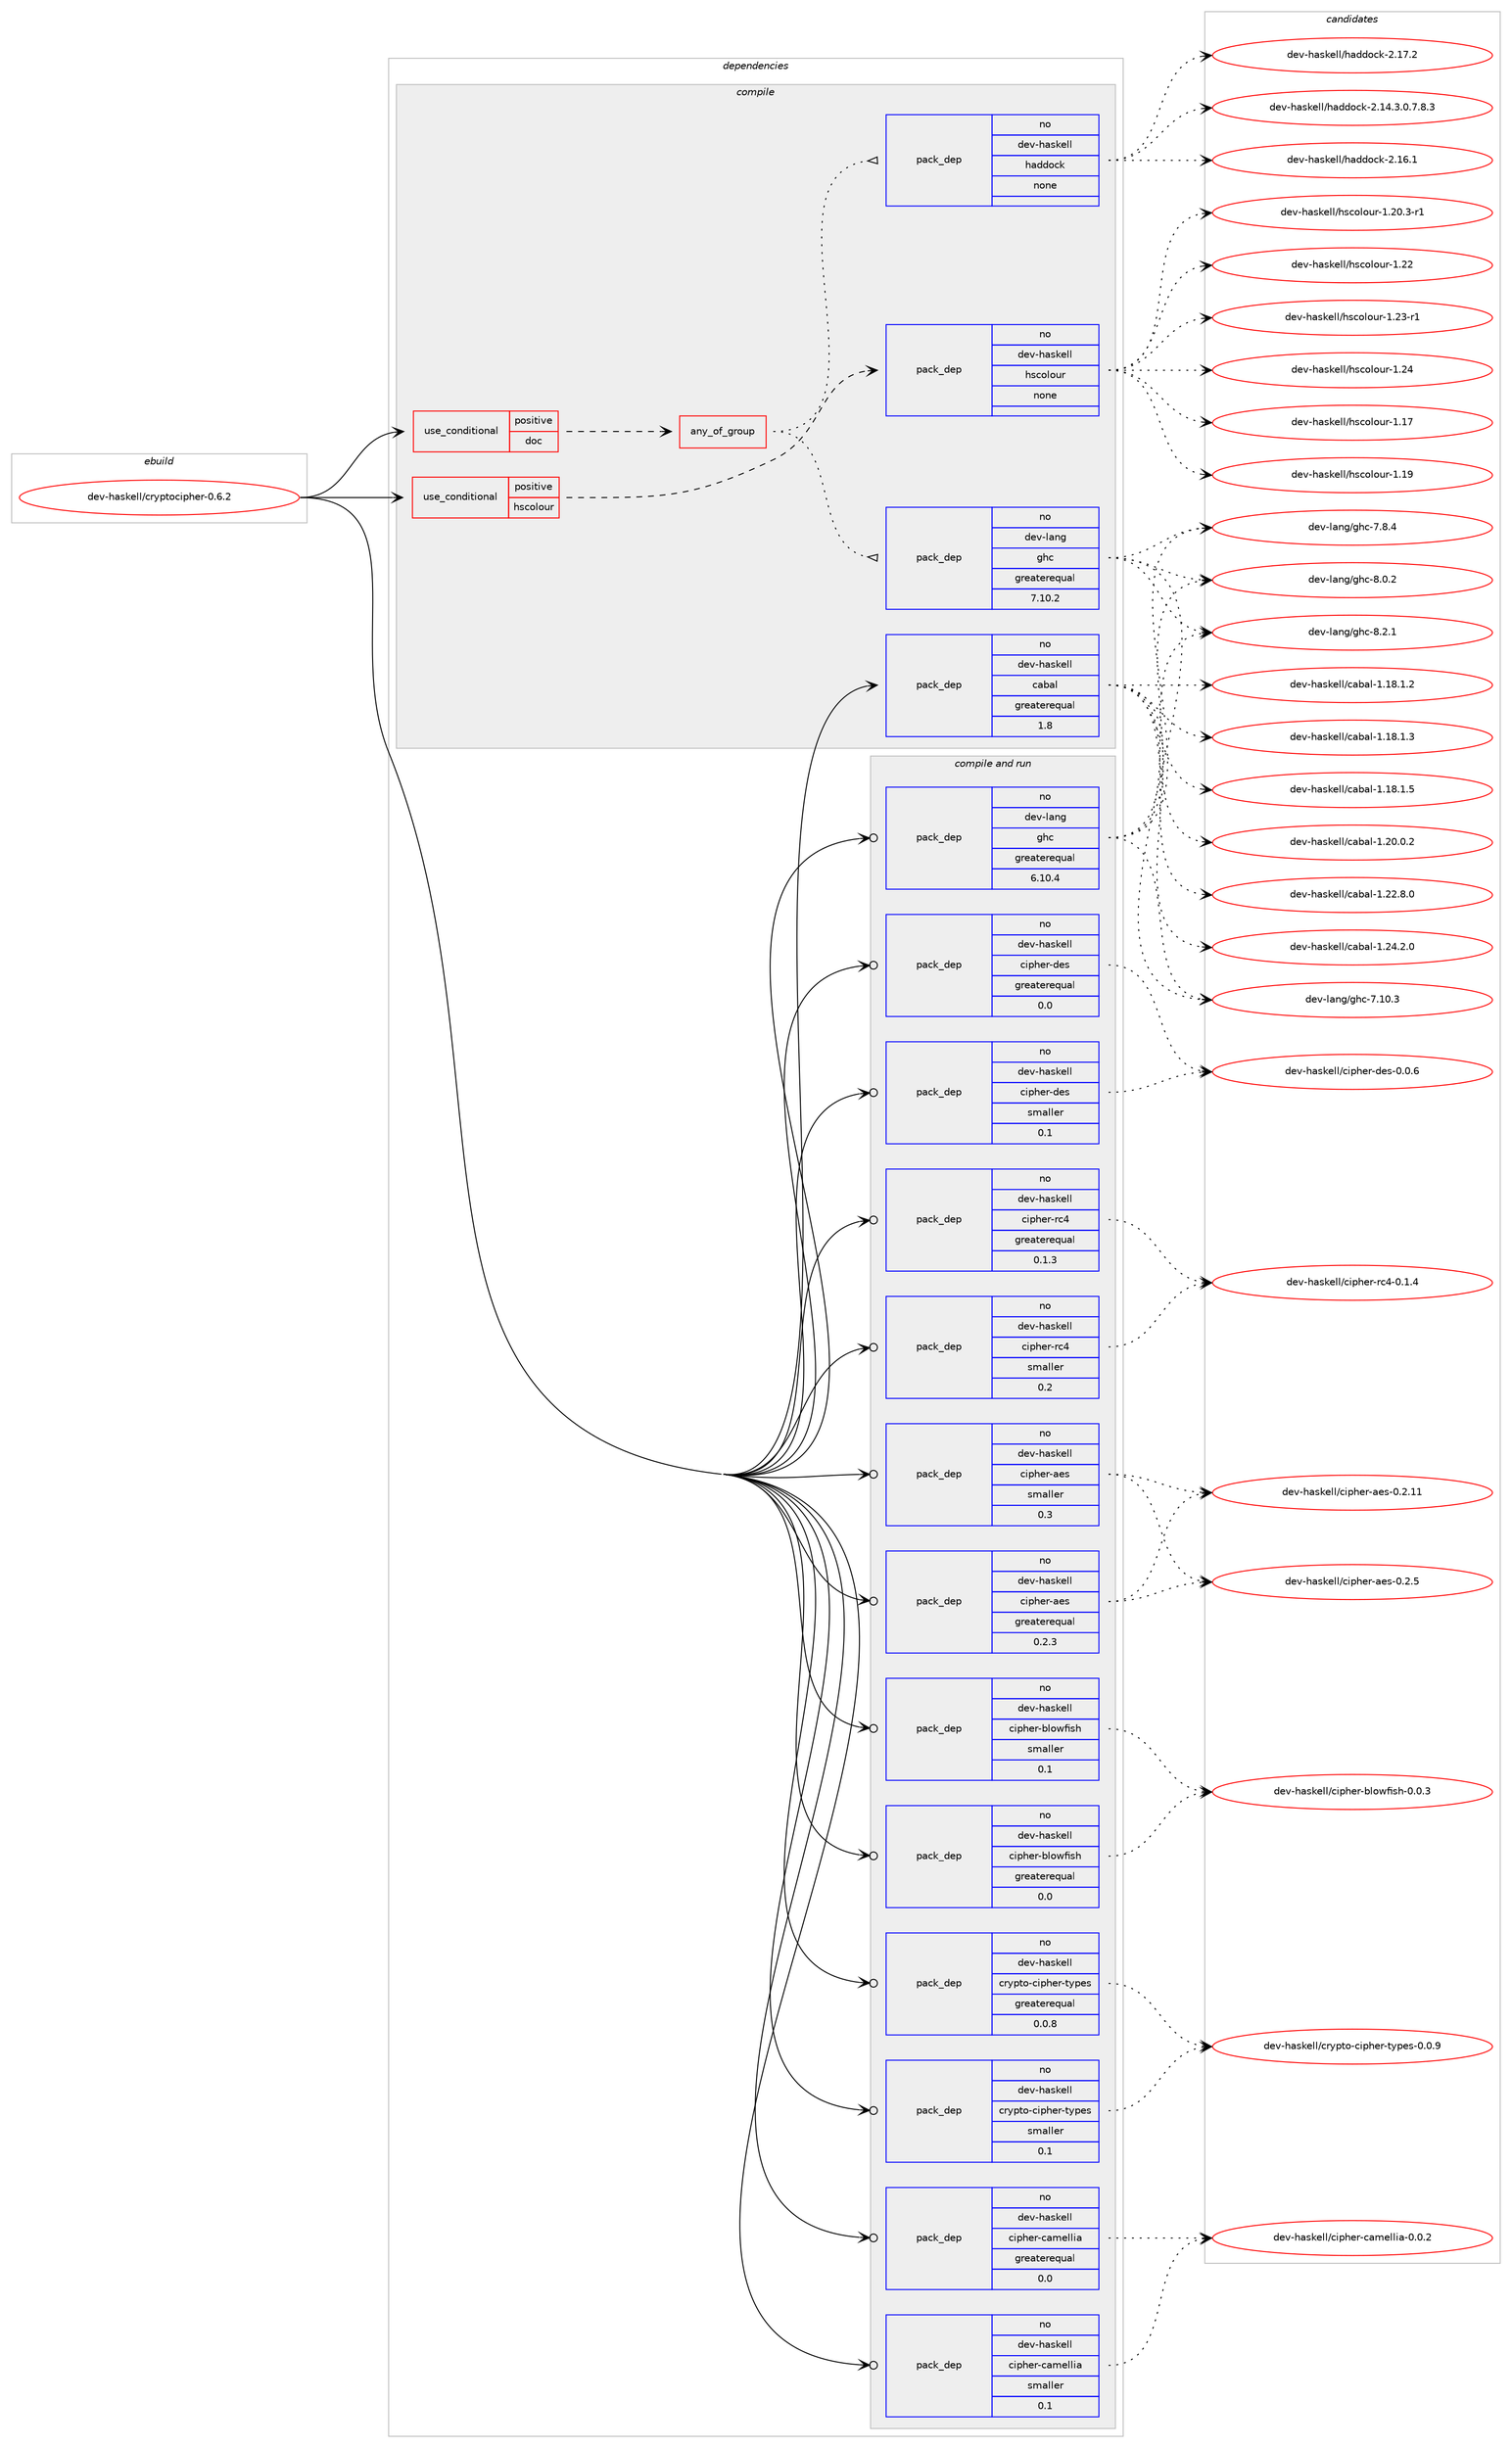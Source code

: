 digraph prolog {

# *************
# Graph options
# *************

newrank=true;
concentrate=true;
compound=true;
graph [rankdir=LR,fontname=Helvetica,fontsize=10,ranksep=1.5];#, ranksep=2.5, nodesep=0.2];
edge  [arrowhead=vee];
node  [fontname=Helvetica,fontsize=10];

# **********
# The ebuild
# **********

subgraph cluster_leftcol {
color=gray;
rank=same;
label=<<i>ebuild</i>>;
id [label="dev-haskell/cryptocipher-0.6.2", color=red, width=4, href="../dev-haskell/cryptocipher-0.6.2.svg"];
}

# ****************
# The dependencies
# ****************

subgraph cluster_midcol {
color=gray;
label=<<i>dependencies</i>>;
subgraph cluster_compile {
fillcolor="#eeeeee";
style=filled;
label=<<i>compile</i>>;
subgraph cond18555 {
dependency78532 [label=<<TABLE BORDER="0" CELLBORDER="1" CELLSPACING="0" CELLPADDING="4"><TR><TD ROWSPAN="3" CELLPADDING="10">use_conditional</TD></TR><TR><TD>positive</TD></TR><TR><TD>doc</TD></TR></TABLE>>, shape=none, color=red];
subgraph any1867 {
dependency78533 [label=<<TABLE BORDER="0" CELLBORDER="1" CELLSPACING="0" CELLPADDING="4"><TR><TD CELLPADDING="10">any_of_group</TD></TR></TABLE>>, shape=none, color=red];subgraph pack58080 {
dependency78534 [label=<<TABLE BORDER="0" CELLBORDER="1" CELLSPACING="0" CELLPADDING="4" WIDTH="220"><TR><TD ROWSPAN="6" CELLPADDING="30">pack_dep</TD></TR><TR><TD WIDTH="110">no</TD></TR><TR><TD>dev-haskell</TD></TR><TR><TD>haddock</TD></TR><TR><TD>none</TD></TR><TR><TD></TD></TR></TABLE>>, shape=none, color=blue];
}
dependency78533:e -> dependency78534:w [weight=20,style="dotted",arrowhead="oinv"];
subgraph pack58081 {
dependency78535 [label=<<TABLE BORDER="0" CELLBORDER="1" CELLSPACING="0" CELLPADDING="4" WIDTH="220"><TR><TD ROWSPAN="6" CELLPADDING="30">pack_dep</TD></TR><TR><TD WIDTH="110">no</TD></TR><TR><TD>dev-lang</TD></TR><TR><TD>ghc</TD></TR><TR><TD>greaterequal</TD></TR><TR><TD>7.10.2</TD></TR></TABLE>>, shape=none, color=blue];
}
dependency78533:e -> dependency78535:w [weight=20,style="dotted",arrowhead="oinv"];
}
dependency78532:e -> dependency78533:w [weight=20,style="dashed",arrowhead="vee"];
}
id:e -> dependency78532:w [weight=20,style="solid",arrowhead="vee"];
subgraph cond18556 {
dependency78536 [label=<<TABLE BORDER="0" CELLBORDER="1" CELLSPACING="0" CELLPADDING="4"><TR><TD ROWSPAN="3" CELLPADDING="10">use_conditional</TD></TR><TR><TD>positive</TD></TR><TR><TD>hscolour</TD></TR></TABLE>>, shape=none, color=red];
subgraph pack58082 {
dependency78537 [label=<<TABLE BORDER="0" CELLBORDER="1" CELLSPACING="0" CELLPADDING="4" WIDTH="220"><TR><TD ROWSPAN="6" CELLPADDING="30">pack_dep</TD></TR><TR><TD WIDTH="110">no</TD></TR><TR><TD>dev-haskell</TD></TR><TR><TD>hscolour</TD></TR><TR><TD>none</TD></TR><TR><TD></TD></TR></TABLE>>, shape=none, color=blue];
}
dependency78536:e -> dependency78537:w [weight=20,style="dashed",arrowhead="vee"];
}
id:e -> dependency78536:w [weight=20,style="solid",arrowhead="vee"];
subgraph pack58083 {
dependency78538 [label=<<TABLE BORDER="0" CELLBORDER="1" CELLSPACING="0" CELLPADDING="4" WIDTH="220"><TR><TD ROWSPAN="6" CELLPADDING="30">pack_dep</TD></TR><TR><TD WIDTH="110">no</TD></TR><TR><TD>dev-haskell</TD></TR><TR><TD>cabal</TD></TR><TR><TD>greaterequal</TD></TR><TR><TD>1.8</TD></TR></TABLE>>, shape=none, color=blue];
}
id:e -> dependency78538:w [weight=20,style="solid",arrowhead="vee"];
}
subgraph cluster_compileandrun {
fillcolor="#eeeeee";
style=filled;
label=<<i>compile and run</i>>;
subgraph pack58084 {
dependency78539 [label=<<TABLE BORDER="0" CELLBORDER="1" CELLSPACING="0" CELLPADDING="4" WIDTH="220"><TR><TD ROWSPAN="6" CELLPADDING="30">pack_dep</TD></TR><TR><TD WIDTH="110">no</TD></TR><TR><TD>dev-haskell</TD></TR><TR><TD>cipher-aes</TD></TR><TR><TD>greaterequal</TD></TR><TR><TD>0.2.3</TD></TR></TABLE>>, shape=none, color=blue];
}
id:e -> dependency78539:w [weight=20,style="solid",arrowhead="odotvee"];
subgraph pack58085 {
dependency78540 [label=<<TABLE BORDER="0" CELLBORDER="1" CELLSPACING="0" CELLPADDING="4" WIDTH="220"><TR><TD ROWSPAN="6" CELLPADDING="30">pack_dep</TD></TR><TR><TD WIDTH="110">no</TD></TR><TR><TD>dev-haskell</TD></TR><TR><TD>cipher-aes</TD></TR><TR><TD>smaller</TD></TR><TR><TD>0.3</TD></TR></TABLE>>, shape=none, color=blue];
}
id:e -> dependency78540:w [weight=20,style="solid",arrowhead="odotvee"];
subgraph pack58086 {
dependency78541 [label=<<TABLE BORDER="0" CELLBORDER="1" CELLSPACING="0" CELLPADDING="4" WIDTH="220"><TR><TD ROWSPAN="6" CELLPADDING="30">pack_dep</TD></TR><TR><TD WIDTH="110">no</TD></TR><TR><TD>dev-haskell</TD></TR><TR><TD>cipher-blowfish</TD></TR><TR><TD>greaterequal</TD></TR><TR><TD>0.0</TD></TR></TABLE>>, shape=none, color=blue];
}
id:e -> dependency78541:w [weight=20,style="solid",arrowhead="odotvee"];
subgraph pack58087 {
dependency78542 [label=<<TABLE BORDER="0" CELLBORDER="1" CELLSPACING="0" CELLPADDING="4" WIDTH="220"><TR><TD ROWSPAN="6" CELLPADDING="30">pack_dep</TD></TR><TR><TD WIDTH="110">no</TD></TR><TR><TD>dev-haskell</TD></TR><TR><TD>cipher-blowfish</TD></TR><TR><TD>smaller</TD></TR><TR><TD>0.1</TD></TR></TABLE>>, shape=none, color=blue];
}
id:e -> dependency78542:w [weight=20,style="solid",arrowhead="odotvee"];
subgraph pack58088 {
dependency78543 [label=<<TABLE BORDER="0" CELLBORDER="1" CELLSPACING="0" CELLPADDING="4" WIDTH="220"><TR><TD ROWSPAN="6" CELLPADDING="30">pack_dep</TD></TR><TR><TD WIDTH="110">no</TD></TR><TR><TD>dev-haskell</TD></TR><TR><TD>cipher-camellia</TD></TR><TR><TD>greaterequal</TD></TR><TR><TD>0.0</TD></TR></TABLE>>, shape=none, color=blue];
}
id:e -> dependency78543:w [weight=20,style="solid",arrowhead="odotvee"];
subgraph pack58089 {
dependency78544 [label=<<TABLE BORDER="0" CELLBORDER="1" CELLSPACING="0" CELLPADDING="4" WIDTH="220"><TR><TD ROWSPAN="6" CELLPADDING="30">pack_dep</TD></TR><TR><TD WIDTH="110">no</TD></TR><TR><TD>dev-haskell</TD></TR><TR><TD>cipher-camellia</TD></TR><TR><TD>smaller</TD></TR><TR><TD>0.1</TD></TR></TABLE>>, shape=none, color=blue];
}
id:e -> dependency78544:w [weight=20,style="solid",arrowhead="odotvee"];
subgraph pack58090 {
dependency78545 [label=<<TABLE BORDER="0" CELLBORDER="1" CELLSPACING="0" CELLPADDING="4" WIDTH="220"><TR><TD ROWSPAN="6" CELLPADDING="30">pack_dep</TD></TR><TR><TD WIDTH="110">no</TD></TR><TR><TD>dev-haskell</TD></TR><TR><TD>cipher-des</TD></TR><TR><TD>greaterequal</TD></TR><TR><TD>0.0</TD></TR></TABLE>>, shape=none, color=blue];
}
id:e -> dependency78545:w [weight=20,style="solid",arrowhead="odotvee"];
subgraph pack58091 {
dependency78546 [label=<<TABLE BORDER="0" CELLBORDER="1" CELLSPACING="0" CELLPADDING="4" WIDTH="220"><TR><TD ROWSPAN="6" CELLPADDING="30">pack_dep</TD></TR><TR><TD WIDTH="110">no</TD></TR><TR><TD>dev-haskell</TD></TR><TR><TD>cipher-des</TD></TR><TR><TD>smaller</TD></TR><TR><TD>0.1</TD></TR></TABLE>>, shape=none, color=blue];
}
id:e -> dependency78546:w [weight=20,style="solid",arrowhead="odotvee"];
subgraph pack58092 {
dependency78547 [label=<<TABLE BORDER="0" CELLBORDER="1" CELLSPACING="0" CELLPADDING="4" WIDTH="220"><TR><TD ROWSPAN="6" CELLPADDING="30">pack_dep</TD></TR><TR><TD WIDTH="110">no</TD></TR><TR><TD>dev-haskell</TD></TR><TR><TD>cipher-rc4</TD></TR><TR><TD>greaterequal</TD></TR><TR><TD>0.1.3</TD></TR></TABLE>>, shape=none, color=blue];
}
id:e -> dependency78547:w [weight=20,style="solid",arrowhead="odotvee"];
subgraph pack58093 {
dependency78548 [label=<<TABLE BORDER="0" CELLBORDER="1" CELLSPACING="0" CELLPADDING="4" WIDTH="220"><TR><TD ROWSPAN="6" CELLPADDING="30">pack_dep</TD></TR><TR><TD WIDTH="110">no</TD></TR><TR><TD>dev-haskell</TD></TR><TR><TD>cipher-rc4</TD></TR><TR><TD>smaller</TD></TR><TR><TD>0.2</TD></TR></TABLE>>, shape=none, color=blue];
}
id:e -> dependency78548:w [weight=20,style="solid",arrowhead="odotvee"];
subgraph pack58094 {
dependency78549 [label=<<TABLE BORDER="0" CELLBORDER="1" CELLSPACING="0" CELLPADDING="4" WIDTH="220"><TR><TD ROWSPAN="6" CELLPADDING="30">pack_dep</TD></TR><TR><TD WIDTH="110">no</TD></TR><TR><TD>dev-haskell</TD></TR><TR><TD>crypto-cipher-types</TD></TR><TR><TD>greaterequal</TD></TR><TR><TD>0.0.8</TD></TR></TABLE>>, shape=none, color=blue];
}
id:e -> dependency78549:w [weight=20,style="solid",arrowhead="odotvee"];
subgraph pack58095 {
dependency78550 [label=<<TABLE BORDER="0" CELLBORDER="1" CELLSPACING="0" CELLPADDING="4" WIDTH="220"><TR><TD ROWSPAN="6" CELLPADDING="30">pack_dep</TD></TR><TR><TD WIDTH="110">no</TD></TR><TR><TD>dev-haskell</TD></TR><TR><TD>crypto-cipher-types</TD></TR><TR><TD>smaller</TD></TR><TR><TD>0.1</TD></TR></TABLE>>, shape=none, color=blue];
}
id:e -> dependency78550:w [weight=20,style="solid",arrowhead="odotvee"];
subgraph pack58096 {
dependency78551 [label=<<TABLE BORDER="0" CELLBORDER="1" CELLSPACING="0" CELLPADDING="4" WIDTH="220"><TR><TD ROWSPAN="6" CELLPADDING="30">pack_dep</TD></TR><TR><TD WIDTH="110">no</TD></TR><TR><TD>dev-lang</TD></TR><TR><TD>ghc</TD></TR><TR><TD>greaterequal</TD></TR><TR><TD>6.10.4</TD></TR></TABLE>>, shape=none, color=blue];
}
id:e -> dependency78551:w [weight=20,style="solid",arrowhead="odotvee"];
}
subgraph cluster_run {
fillcolor="#eeeeee";
style=filled;
label=<<i>run</i>>;
}
}

# **************
# The candidates
# **************

subgraph cluster_choices {
rank=same;
color=gray;
label=<<i>candidates</i>>;

subgraph choice58080 {
color=black;
nodesep=1;
choice1001011184510497115107101108108471049710010011199107455046495246514648465546564651 [label="dev-haskell/haddock-2.14.3.0.7.8.3", color=red, width=4,href="../dev-haskell/haddock-2.14.3.0.7.8.3.svg"];
choice100101118451049711510710110810847104971001001119910745504649544649 [label="dev-haskell/haddock-2.16.1", color=red, width=4,href="../dev-haskell/haddock-2.16.1.svg"];
choice100101118451049711510710110810847104971001001119910745504649554650 [label="dev-haskell/haddock-2.17.2", color=red, width=4,href="../dev-haskell/haddock-2.17.2.svg"];
dependency78534:e -> choice1001011184510497115107101108108471049710010011199107455046495246514648465546564651:w [style=dotted,weight="100"];
dependency78534:e -> choice100101118451049711510710110810847104971001001119910745504649544649:w [style=dotted,weight="100"];
dependency78534:e -> choice100101118451049711510710110810847104971001001119910745504649554650:w [style=dotted,weight="100"];
}
subgraph choice58081 {
color=black;
nodesep=1;
choice1001011184510897110103471031049945554649484651 [label="dev-lang/ghc-7.10.3", color=red, width=4,href="../dev-lang/ghc-7.10.3.svg"];
choice10010111845108971101034710310499455546564652 [label="dev-lang/ghc-7.8.4", color=red, width=4,href="../dev-lang/ghc-7.8.4.svg"];
choice10010111845108971101034710310499455646484650 [label="dev-lang/ghc-8.0.2", color=red, width=4,href="../dev-lang/ghc-8.0.2.svg"];
choice10010111845108971101034710310499455646504649 [label="dev-lang/ghc-8.2.1", color=red, width=4,href="../dev-lang/ghc-8.2.1.svg"];
dependency78535:e -> choice1001011184510897110103471031049945554649484651:w [style=dotted,weight="100"];
dependency78535:e -> choice10010111845108971101034710310499455546564652:w [style=dotted,weight="100"];
dependency78535:e -> choice10010111845108971101034710310499455646484650:w [style=dotted,weight="100"];
dependency78535:e -> choice10010111845108971101034710310499455646504649:w [style=dotted,weight="100"];
}
subgraph choice58082 {
color=black;
nodesep=1;
choice100101118451049711510710110810847104115991111081111171144549464955 [label="dev-haskell/hscolour-1.17", color=red, width=4,href="../dev-haskell/hscolour-1.17.svg"];
choice100101118451049711510710110810847104115991111081111171144549464957 [label="dev-haskell/hscolour-1.19", color=red, width=4,href="../dev-haskell/hscolour-1.19.svg"];
choice10010111845104971151071011081084710411599111108111117114454946504846514511449 [label="dev-haskell/hscolour-1.20.3-r1", color=red, width=4,href="../dev-haskell/hscolour-1.20.3-r1.svg"];
choice100101118451049711510710110810847104115991111081111171144549465050 [label="dev-haskell/hscolour-1.22", color=red, width=4,href="../dev-haskell/hscolour-1.22.svg"];
choice1001011184510497115107101108108471041159911110811111711445494650514511449 [label="dev-haskell/hscolour-1.23-r1", color=red, width=4,href="../dev-haskell/hscolour-1.23-r1.svg"];
choice100101118451049711510710110810847104115991111081111171144549465052 [label="dev-haskell/hscolour-1.24", color=red, width=4,href="../dev-haskell/hscolour-1.24.svg"];
dependency78537:e -> choice100101118451049711510710110810847104115991111081111171144549464955:w [style=dotted,weight="100"];
dependency78537:e -> choice100101118451049711510710110810847104115991111081111171144549464957:w [style=dotted,weight="100"];
dependency78537:e -> choice10010111845104971151071011081084710411599111108111117114454946504846514511449:w [style=dotted,weight="100"];
dependency78537:e -> choice100101118451049711510710110810847104115991111081111171144549465050:w [style=dotted,weight="100"];
dependency78537:e -> choice1001011184510497115107101108108471041159911110811111711445494650514511449:w [style=dotted,weight="100"];
dependency78537:e -> choice100101118451049711510710110810847104115991111081111171144549465052:w [style=dotted,weight="100"];
}
subgraph choice58083 {
color=black;
nodesep=1;
choice10010111845104971151071011081084799979897108454946495646494650 [label="dev-haskell/cabal-1.18.1.2", color=red, width=4,href="../dev-haskell/cabal-1.18.1.2.svg"];
choice10010111845104971151071011081084799979897108454946495646494651 [label="dev-haskell/cabal-1.18.1.3", color=red, width=4,href="../dev-haskell/cabal-1.18.1.3.svg"];
choice10010111845104971151071011081084799979897108454946495646494653 [label="dev-haskell/cabal-1.18.1.5", color=red, width=4,href="../dev-haskell/cabal-1.18.1.5.svg"];
choice10010111845104971151071011081084799979897108454946504846484650 [label="dev-haskell/cabal-1.20.0.2", color=red, width=4,href="../dev-haskell/cabal-1.20.0.2.svg"];
choice10010111845104971151071011081084799979897108454946505046564648 [label="dev-haskell/cabal-1.22.8.0", color=red, width=4,href="../dev-haskell/cabal-1.22.8.0.svg"];
choice10010111845104971151071011081084799979897108454946505246504648 [label="dev-haskell/cabal-1.24.2.0", color=red, width=4,href="../dev-haskell/cabal-1.24.2.0.svg"];
dependency78538:e -> choice10010111845104971151071011081084799979897108454946495646494650:w [style=dotted,weight="100"];
dependency78538:e -> choice10010111845104971151071011081084799979897108454946495646494651:w [style=dotted,weight="100"];
dependency78538:e -> choice10010111845104971151071011081084799979897108454946495646494653:w [style=dotted,weight="100"];
dependency78538:e -> choice10010111845104971151071011081084799979897108454946504846484650:w [style=dotted,weight="100"];
dependency78538:e -> choice10010111845104971151071011081084799979897108454946505046564648:w [style=dotted,weight="100"];
dependency78538:e -> choice10010111845104971151071011081084799979897108454946505246504648:w [style=dotted,weight="100"];
}
subgraph choice58084 {
color=black;
nodesep=1;
choice10010111845104971151071011081084799105112104101114459710111545484650464949 [label="dev-haskell/cipher-aes-0.2.11", color=red, width=4,href="../dev-haskell/cipher-aes-0.2.11.svg"];
choice100101118451049711510710110810847991051121041011144597101115454846504653 [label="dev-haskell/cipher-aes-0.2.5", color=red, width=4,href="../dev-haskell/cipher-aes-0.2.5.svg"];
dependency78539:e -> choice10010111845104971151071011081084799105112104101114459710111545484650464949:w [style=dotted,weight="100"];
dependency78539:e -> choice100101118451049711510710110810847991051121041011144597101115454846504653:w [style=dotted,weight="100"];
}
subgraph choice58085 {
color=black;
nodesep=1;
choice10010111845104971151071011081084799105112104101114459710111545484650464949 [label="dev-haskell/cipher-aes-0.2.11", color=red, width=4,href="../dev-haskell/cipher-aes-0.2.11.svg"];
choice100101118451049711510710110810847991051121041011144597101115454846504653 [label="dev-haskell/cipher-aes-0.2.5", color=red, width=4,href="../dev-haskell/cipher-aes-0.2.5.svg"];
dependency78540:e -> choice10010111845104971151071011081084799105112104101114459710111545484650464949:w [style=dotted,weight="100"];
dependency78540:e -> choice100101118451049711510710110810847991051121041011144597101115454846504653:w [style=dotted,weight="100"];
}
subgraph choice58086 {
color=black;
nodesep=1;
choice100101118451049711510710110810847991051121041011144598108111119102105115104454846484651 [label="dev-haskell/cipher-blowfish-0.0.3", color=red, width=4,href="../dev-haskell/cipher-blowfish-0.0.3.svg"];
dependency78541:e -> choice100101118451049711510710110810847991051121041011144598108111119102105115104454846484651:w [style=dotted,weight="100"];
}
subgraph choice58087 {
color=black;
nodesep=1;
choice100101118451049711510710110810847991051121041011144598108111119102105115104454846484651 [label="dev-haskell/cipher-blowfish-0.0.3", color=red, width=4,href="../dev-haskell/cipher-blowfish-0.0.3.svg"];
dependency78542:e -> choice100101118451049711510710110810847991051121041011144598108111119102105115104454846484651:w [style=dotted,weight="100"];
}
subgraph choice58088 {
color=black;
nodesep=1;
choice1001011184510497115107101108108479910511210410111445999710910110810810597454846484650 [label="dev-haskell/cipher-camellia-0.0.2", color=red, width=4,href="../dev-haskell/cipher-camellia-0.0.2.svg"];
dependency78543:e -> choice1001011184510497115107101108108479910511210410111445999710910110810810597454846484650:w [style=dotted,weight="100"];
}
subgraph choice58089 {
color=black;
nodesep=1;
choice1001011184510497115107101108108479910511210410111445999710910110810810597454846484650 [label="dev-haskell/cipher-camellia-0.0.2", color=red, width=4,href="../dev-haskell/cipher-camellia-0.0.2.svg"];
dependency78544:e -> choice1001011184510497115107101108108479910511210410111445999710910110810810597454846484650:w [style=dotted,weight="100"];
}
subgraph choice58090 {
color=black;
nodesep=1;
choice1001011184510497115107101108108479910511210410111445100101115454846484654 [label="dev-haskell/cipher-des-0.0.6", color=red, width=4,href="../dev-haskell/cipher-des-0.0.6.svg"];
dependency78545:e -> choice1001011184510497115107101108108479910511210410111445100101115454846484654:w [style=dotted,weight="100"];
}
subgraph choice58091 {
color=black;
nodesep=1;
choice1001011184510497115107101108108479910511210410111445100101115454846484654 [label="dev-haskell/cipher-des-0.0.6", color=red, width=4,href="../dev-haskell/cipher-des-0.0.6.svg"];
dependency78546:e -> choice1001011184510497115107101108108479910511210410111445100101115454846484654:w [style=dotted,weight="100"];
}
subgraph choice58092 {
color=black;
nodesep=1;
choice10010111845104971151071011081084799105112104101114451149952454846494652 [label="dev-haskell/cipher-rc4-0.1.4", color=red, width=4,href="../dev-haskell/cipher-rc4-0.1.4.svg"];
dependency78547:e -> choice10010111845104971151071011081084799105112104101114451149952454846494652:w [style=dotted,weight="100"];
}
subgraph choice58093 {
color=black;
nodesep=1;
choice10010111845104971151071011081084799105112104101114451149952454846494652 [label="dev-haskell/cipher-rc4-0.1.4", color=red, width=4,href="../dev-haskell/cipher-rc4-0.1.4.svg"];
dependency78548:e -> choice10010111845104971151071011081084799105112104101114451149952454846494652:w [style=dotted,weight="100"];
}
subgraph choice58094 {
color=black;
nodesep=1;
choice10010111845104971151071011081084799114121112116111459910511210410111445116121112101115454846484657 [label="dev-haskell/crypto-cipher-types-0.0.9", color=red, width=4,href="../dev-haskell/crypto-cipher-types-0.0.9.svg"];
dependency78549:e -> choice10010111845104971151071011081084799114121112116111459910511210410111445116121112101115454846484657:w [style=dotted,weight="100"];
}
subgraph choice58095 {
color=black;
nodesep=1;
choice10010111845104971151071011081084799114121112116111459910511210410111445116121112101115454846484657 [label="dev-haskell/crypto-cipher-types-0.0.9", color=red, width=4,href="../dev-haskell/crypto-cipher-types-0.0.9.svg"];
dependency78550:e -> choice10010111845104971151071011081084799114121112116111459910511210410111445116121112101115454846484657:w [style=dotted,weight="100"];
}
subgraph choice58096 {
color=black;
nodesep=1;
choice1001011184510897110103471031049945554649484651 [label="dev-lang/ghc-7.10.3", color=red, width=4,href="../dev-lang/ghc-7.10.3.svg"];
choice10010111845108971101034710310499455546564652 [label="dev-lang/ghc-7.8.4", color=red, width=4,href="../dev-lang/ghc-7.8.4.svg"];
choice10010111845108971101034710310499455646484650 [label="dev-lang/ghc-8.0.2", color=red, width=4,href="../dev-lang/ghc-8.0.2.svg"];
choice10010111845108971101034710310499455646504649 [label="dev-lang/ghc-8.2.1", color=red, width=4,href="../dev-lang/ghc-8.2.1.svg"];
dependency78551:e -> choice1001011184510897110103471031049945554649484651:w [style=dotted,weight="100"];
dependency78551:e -> choice10010111845108971101034710310499455546564652:w [style=dotted,weight="100"];
dependency78551:e -> choice10010111845108971101034710310499455646484650:w [style=dotted,weight="100"];
dependency78551:e -> choice10010111845108971101034710310499455646504649:w [style=dotted,weight="100"];
}
}

}
